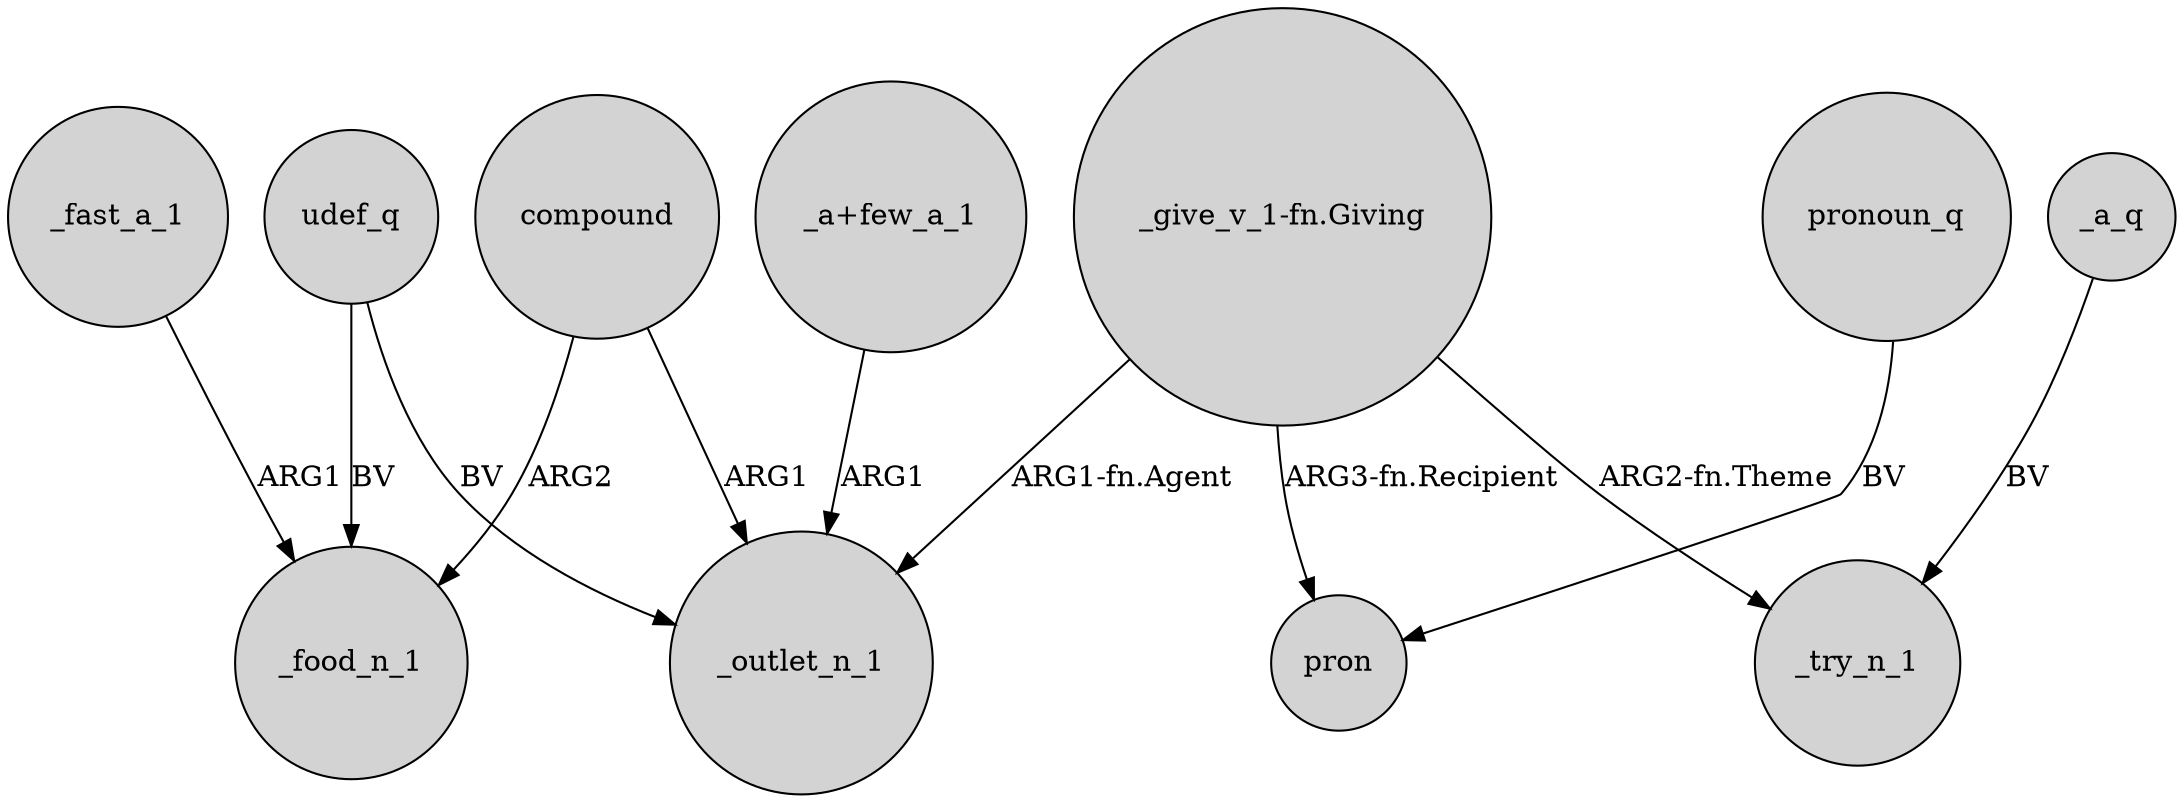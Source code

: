 digraph {
	node [shape=circle style=filled]
	"_give_v_1-fn.Giving" -> _outlet_n_1 [label="ARG1-fn.Agent"]
	compound -> _food_n_1 [label=ARG2]
	"_give_v_1-fn.Giving" -> _try_n_1 [label="ARG2-fn.Theme"]
	_fast_a_1 -> _food_n_1 [label=ARG1]
	compound -> _outlet_n_1 [label=ARG1]
	_a_q -> _try_n_1 [label=BV]
	udef_q -> _food_n_1 [label=BV]
	"_a+few_a_1" -> _outlet_n_1 [label=ARG1]
	udef_q -> _outlet_n_1 [label=BV]
	"_give_v_1-fn.Giving" -> pron [label="ARG3-fn.Recipient"]
	pronoun_q -> pron [label=BV]
}
